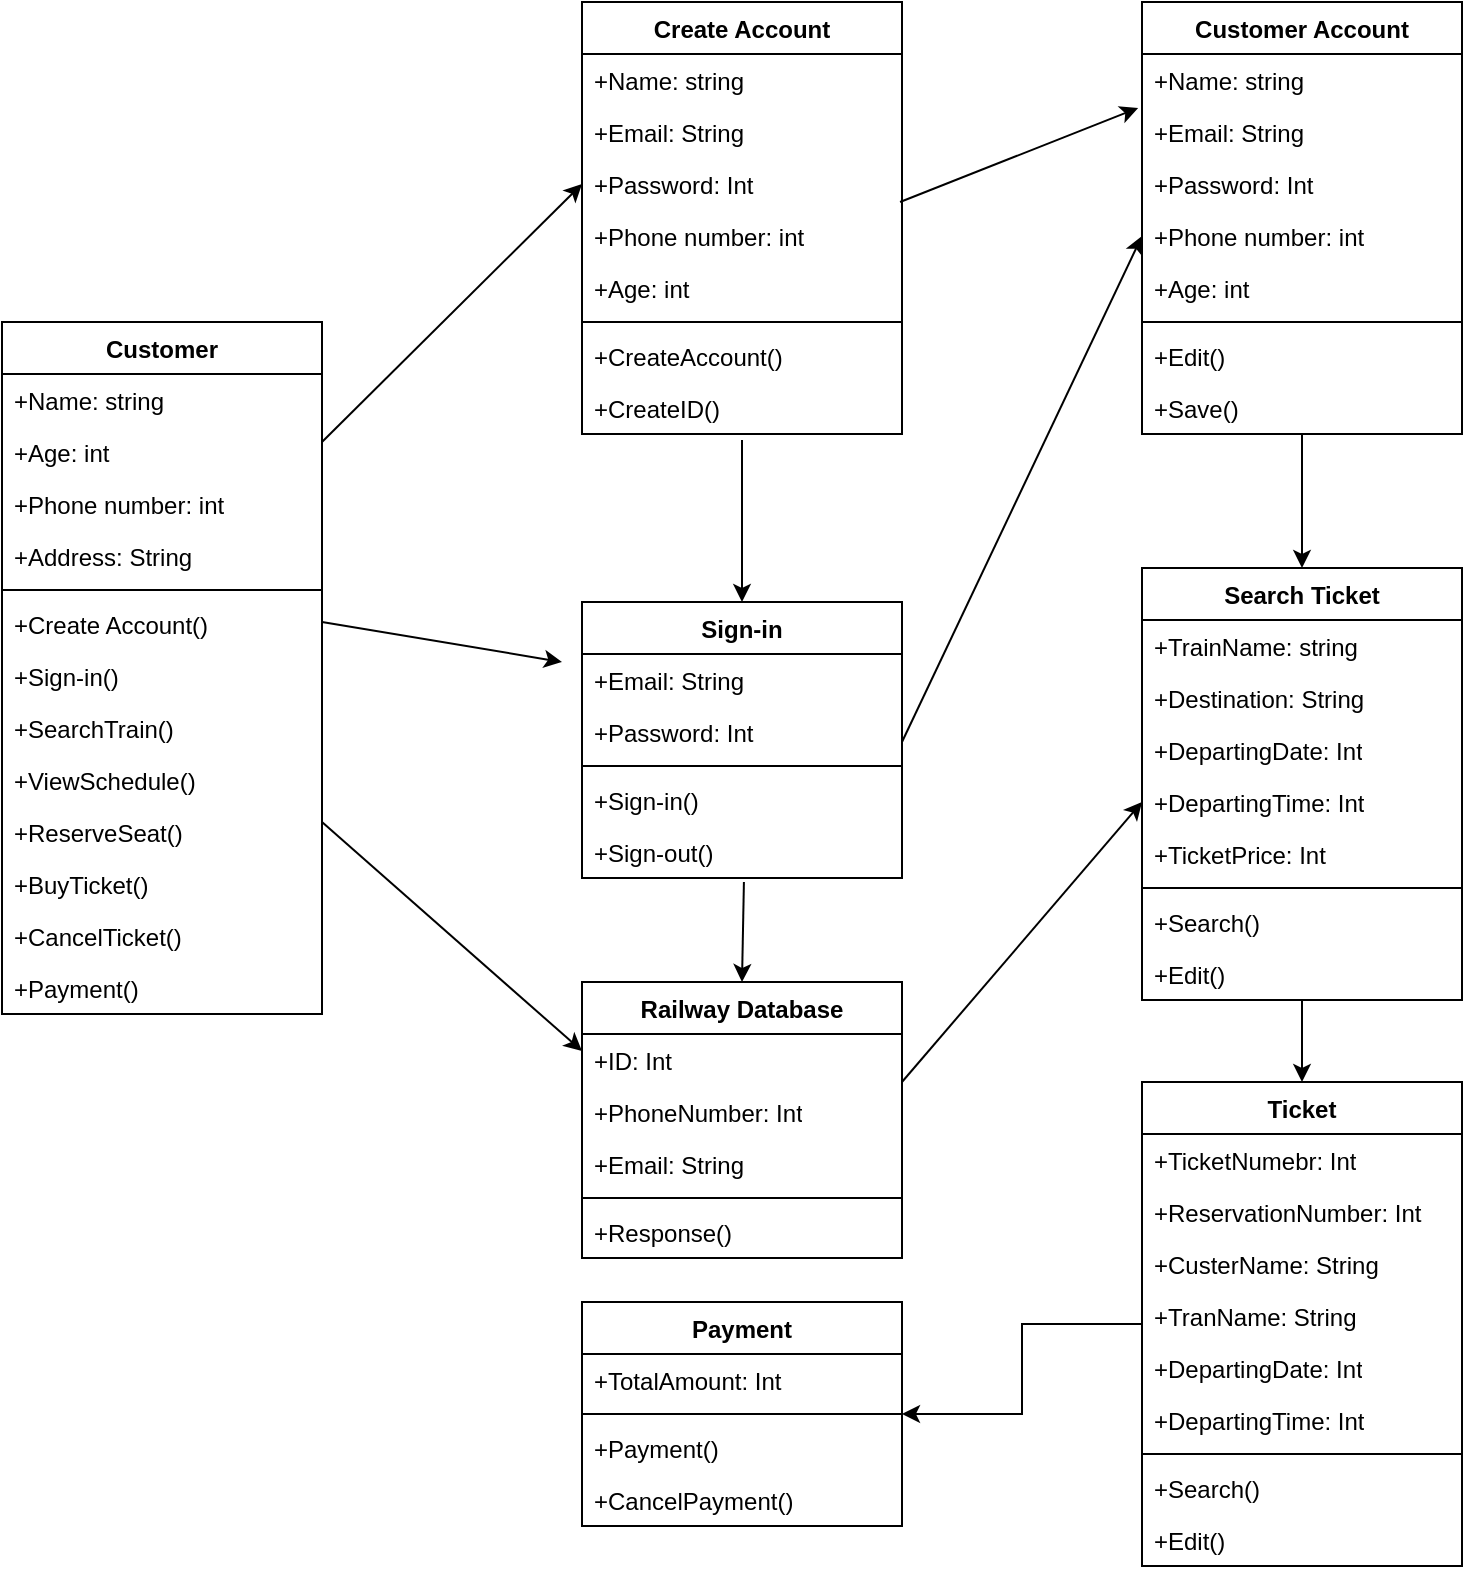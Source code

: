 <mxfile version="24.8.8">
  <diagram id="C5RBs43oDa-KdzZeNtuy" name="Page-1">
    <mxGraphModel dx="1568" dy="955" grid="1" gridSize="10" guides="1" tooltips="1" connect="1" arrows="1" fold="1" page="1" pageScale="1" pageWidth="827" pageHeight="1169" math="0" shadow="0">
      <root>
        <mxCell id="WIyWlLk6GJQsqaUBKTNV-0" />
        <mxCell id="WIyWlLk6GJQsqaUBKTNV-1" parent="WIyWlLk6GJQsqaUBKTNV-0" />
        <mxCell id="k1xAJ0lxzcQPZrAFqQ46-0" value="Customer" style="swimlane;fontStyle=1;align=center;verticalAlign=top;childLayout=stackLayout;horizontal=1;startSize=26;horizontalStack=0;resizeParent=1;resizeParentMax=0;resizeLast=0;collapsible=1;marginBottom=0;whiteSpace=wrap;html=1;" vertex="1" parent="WIyWlLk6GJQsqaUBKTNV-1">
          <mxGeometry x="60" y="230" width="160" height="346" as="geometry" />
        </mxCell>
        <mxCell id="k1xAJ0lxzcQPZrAFqQ46-1" value="+Name: string" style="text;strokeColor=none;fillColor=none;align=left;verticalAlign=top;spacingLeft=4;spacingRight=4;overflow=hidden;rotatable=0;points=[[0,0.5],[1,0.5]];portConstraint=eastwest;whiteSpace=wrap;html=1;" vertex="1" parent="k1xAJ0lxzcQPZrAFqQ46-0">
          <mxGeometry y="26" width="160" height="26" as="geometry" />
        </mxCell>
        <mxCell id="k1xAJ0lxzcQPZrAFqQ46-4" value="+Age: int&lt;div&gt;&lt;br&gt;&lt;/div&gt;" style="text;strokeColor=none;fillColor=none;align=left;verticalAlign=top;spacingLeft=4;spacingRight=4;overflow=hidden;rotatable=0;points=[[0,0.5],[1,0.5]];portConstraint=eastwest;whiteSpace=wrap;html=1;" vertex="1" parent="k1xAJ0lxzcQPZrAFqQ46-0">
          <mxGeometry y="52" width="160" height="26" as="geometry" />
        </mxCell>
        <mxCell id="k1xAJ0lxzcQPZrAFqQ46-6" value="+Phone number: int" style="text;strokeColor=none;fillColor=none;align=left;verticalAlign=top;spacingLeft=4;spacingRight=4;overflow=hidden;rotatable=0;points=[[0,0.5],[1,0.5]];portConstraint=eastwest;whiteSpace=wrap;html=1;" vertex="1" parent="k1xAJ0lxzcQPZrAFqQ46-0">
          <mxGeometry y="78" width="160" height="26" as="geometry" />
        </mxCell>
        <mxCell id="k1xAJ0lxzcQPZrAFqQ46-5" value="+Address: String" style="text;strokeColor=none;fillColor=none;align=left;verticalAlign=top;spacingLeft=4;spacingRight=4;overflow=hidden;rotatable=0;points=[[0,0.5],[1,0.5]];portConstraint=eastwest;whiteSpace=wrap;html=1;" vertex="1" parent="k1xAJ0lxzcQPZrAFqQ46-0">
          <mxGeometry y="104" width="160" height="26" as="geometry" />
        </mxCell>
        <mxCell id="k1xAJ0lxzcQPZrAFqQ46-2" value="" style="line;strokeWidth=1;fillColor=none;align=left;verticalAlign=middle;spacingTop=-1;spacingLeft=3;spacingRight=3;rotatable=0;labelPosition=right;points=[];portConstraint=eastwest;strokeColor=inherit;" vertex="1" parent="k1xAJ0lxzcQPZrAFqQ46-0">
          <mxGeometry y="130" width="160" height="8" as="geometry" />
        </mxCell>
        <mxCell id="k1xAJ0lxzcQPZrAFqQ46-3" value="+Create Account()" style="text;strokeColor=none;fillColor=none;align=left;verticalAlign=top;spacingLeft=4;spacingRight=4;overflow=hidden;rotatable=0;points=[[0,0.5],[1,0.5]];portConstraint=eastwest;whiteSpace=wrap;html=1;" vertex="1" parent="k1xAJ0lxzcQPZrAFqQ46-0">
          <mxGeometry y="138" width="160" height="26" as="geometry" />
        </mxCell>
        <mxCell id="k1xAJ0lxzcQPZrAFqQ46-7" value="+Sign-in()" style="text;strokeColor=none;fillColor=none;align=left;verticalAlign=top;spacingLeft=4;spacingRight=4;overflow=hidden;rotatable=0;points=[[0,0.5],[1,0.5]];portConstraint=eastwest;whiteSpace=wrap;html=1;" vertex="1" parent="k1xAJ0lxzcQPZrAFqQ46-0">
          <mxGeometry y="164" width="160" height="26" as="geometry" />
        </mxCell>
        <mxCell id="k1xAJ0lxzcQPZrAFqQ46-8" value="+SearchTrain()" style="text;strokeColor=none;fillColor=none;align=left;verticalAlign=top;spacingLeft=4;spacingRight=4;overflow=hidden;rotatable=0;points=[[0,0.5],[1,0.5]];portConstraint=eastwest;whiteSpace=wrap;html=1;" vertex="1" parent="k1xAJ0lxzcQPZrAFqQ46-0">
          <mxGeometry y="190" width="160" height="26" as="geometry" />
        </mxCell>
        <mxCell id="k1xAJ0lxzcQPZrAFqQ46-9" value="+ViewSchedule()" style="text;strokeColor=none;fillColor=none;align=left;verticalAlign=top;spacingLeft=4;spacingRight=4;overflow=hidden;rotatable=0;points=[[0,0.5],[1,0.5]];portConstraint=eastwest;whiteSpace=wrap;html=1;" vertex="1" parent="k1xAJ0lxzcQPZrAFqQ46-0">
          <mxGeometry y="216" width="160" height="26" as="geometry" />
        </mxCell>
        <mxCell id="k1xAJ0lxzcQPZrAFqQ46-10" value="+ReserveSeat()" style="text;strokeColor=none;fillColor=none;align=left;verticalAlign=top;spacingLeft=4;spacingRight=4;overflow=hidden;rotatable=0;points=[[0,0.5],[1,0.5]];portConstraint=eastwest;whiteSpace=wrap;html=1;" vertex="1" parent="k1xAJ0lxzcQPZrAFqQ46-0">
          <mxGeometry y="242" width="160" height="26" as="geometry" />
        </mxCell>
        <mxCell id="k1xAJ0lxzcQPZrAFqQ46-11" value="+BuyTicket()" style="text;strokeColor=none;fillColor=none;align=left;verticalAlign=top;spacingLeft=4;spacingRight=4;overflow=hidden;rotatable=0;points=[[0,0.5],[1,0.5]];portConstraint=eastwest;whiteSpace=wrap;html=1;" vertex="1" parent="k1xAJ0lxzcQPZrAFqQ46-0">
          <mxGeometry y="268" width="160" height="26" as="geometry" />
        </mxCell>
        <mxCell id="k1xAJ0lxzcQPZrAFqQ46-12" value="+CancelTicket()" style="text;strokeColor=none;fillColor=none;align=left;verticalAlign=top;spacingLeft=4;spacingRight=4;overflow=hidden;rotatable=0;points=[[0,0.5],[1,0.5]];portConstraint=eastwest;whiteSpace=wrap;html=1;" vertex="1" parent="k1xAJ0lxzcQPZrAFqQ46-0">
          <mxGeometry y="294" width="160" height="26" as="geometry" />
        </mxCell>
        <mxCell id="k1xAJ0lxzcQPZrAFqQ46-13" value="+Payment()" style="text;strokeColor=none;fillColor=none;align=left;verticalAlign=top;spacingLeft=4;spacingRight=4;overflow=hidden;rotatable=0;points=[[0,0.5],[1,0.5]];portConstraint=eastwest;whiteSpace=wrap;html=1;" vertex="1" parent="k1xAJ0lxzcQPZrAFqQ46-0">
          <mxGeometry y="320" width="160" height="26" as="geometry" />
        </mxCell>
        <mxCell id="k1xAJ0lxzcQPZrAFqQ46-14" value="Create Account" style="swimlane;fontStyle=1;align=center;verticalAlign=top;childLayout=stackLayout;horizontal=1;startSize=26;horizontalStack=0;resizeParent=1;resizeParentMax=0;resizeLast=0;collapsible=1;marginBottom=0;whiteSpace=wrap;html=1;" vertex="1" parent="WIyWlLk6GJQsqaUBKTNV-1">
          <mxGeometry x="350" y="70" width="160" height="216" as="geometry" />
        </mxCell>
        <mxCell id="k1xAJ0lxzcQPZrAFqQ46-19" value="+Name: string" style="text;strokeColor=none;fillColor=none;align=left;verticalAlign=top;spacingLeft=4;spacingRight=4;overflow=hidden;rotatable=0;points=[[0,0.5],[1,0.5]];portConstraint=eastwest;whiteSpace=wrap;html=1;" vertex="1" parent="k1xAJ0lxzcQPZrAFqQ46-14">
          <mxGeometry y="26" width="160" height="26" as="geometry" />
        </mxCell>
        <mxCell id="k1xAJ0lxzcQPZrAFqQ46-23" value="+Email: String" style="text;strokeColor=none;fillColor=none;align=left;verticalAlign=top;spacingLeft=4;spacingRight=4;overflow=hidden;rotatable=0;points=[[0,0.5],[1,0.5]];portConstraint=eastwest;whiteSpace=wrap;html=1;" vertex="1" parent="k1xAJ0lxzcQPZrAFqQ46-14">
          <mxGeometry y="52" width="160" height="26" as="geometry" />
        </mxCell>
        <mxCell id="k1xAJ0lxzcQPZrAFqQ46-22" value="+Password: Int" style="text;strokeColor=none;fillColor=none;align=left;verticalAlign=top;spacingLeft=4;spacingRight=4;overflow=hidden;rotatable=0;points=[[0,0.5],[1,0.5]];portConstraint=eastwest;whiteSpace=wrap;html=1;" vertex="1" parent="k1xAJ0lxzcQPZrAFqQ46-14">
          <mxGeometry y="78" width="160" height="26" as="geometry" />
        </mxCell>
        <mxCell id="k1xAJ0lxzcQPZrAFqQ46-21" value="+Phone number: int" style="text;strokeColor=none;fillColor=none;align=left;verticalAlign=top;spacingLeft=4;spacingRight=4;overflow=hidden;rotatable=0;points=[[0,0.5],[1,0.5]];portConstraint=eastwest;whiteSpace=wrap;html=1;" vertex="1" parent="k1xAJ0lxzcQPZrAFqQ46-14">
          <mxGeometry y="104" width="160" height="26" as="geometry" />
        </mxCell>
        <mxCell id="k1xAJ0lxzcQPZrAFqQ46-20" value="+Age: int&lt;div&gt;&lt;br&gt;&lt;/div&gt;" style="text;strokeColor=none;fillColor=none;align=left;verticalAlign=top;spacingLeft=4;spacingRight=4;overflow=hidden;rotatable=0;points=[[0,0.5],[1,0.5]];portConstraint=eastwest;whiteSpace=wrap;html=1;" vertex="1" parent="k1xAJ0lxzcQPZrAFqQ46-14">
          <mxGeometry y="130" width="160" height="26" as="geometry" />
        </mxCell>
        <mxCell id="k1xAJ0lxzcQPZrAFqQ46-16" value="" style="line;strokeWidth=1;fillColor=none;align=left;verticalAlign=middle;spacingTop=-1;spacingLeft=3;spacingRight=3;rotatable=0;labelPosition=right;points=[];portConstraint=eastwest;strokeColor=inherit;" vertex="1" parent="k1xAJ0lxzcQPZrAFqQ46-14">
          <mxGeometry y="156" width="160" height="8" as="geometry" />
        </mxCell>
        <mxCell id="k1xAJ0lxzcQPZrAFqQ46-17" value="+CreateAccount()" style="text;strokeColor=none;fillColor=none;align=left;verticalAlign=top;spacingLeft=4;spacingRight=4;overflow=hidden;rotatable=0;points=[[0,0.5],[1,0.5]];portConstraint=eastwest;whiteSpace=wrap;html=1;" vertex="1" parent="k1xAJ0lxzcQPZrAFqQ46-14">
          <mxGeometry y="164" width="160" height="26" as="geometry" />
        </mxCell>
        <mxCell id="k1xAJ0lxzcQPZrAFqQ46-40" value="+CreateID()" style="text;strokeColor=none;fillColor=none;align=left;verticalAlign=top;spacingLeft=4;spacingRight=4;overflow=hidden;rotatable=0;points=[[0,0.5],[1,0.5]];portConstraint=eastwest;whiteSpace=wrap;html=1;" vertex="1" parent="k1xAJ0lxzcQPZrAFqQ46-14">
          <mxGeometry y="190" width="160" height="26" as="geometry" />
        </mxCell>
        <mxCell id="k1xAJ0lxzcQPZrAFqQ46-25" value="Sign-in" style="swimlane;fontStyle=1;align=center;verticalAlign=top;childLayout=stackLayout;horizontal=1;startSize=26;horizontalStack=0;resizeParent=1;resizeParentMax=0;resizeLast=0;collapsible=1;marginBottom=0;whiteSpace=wrap;html=1;" vertex="1" parent="WIyWlLk6GJQsqaUBKTNV-1">
          <mxGeometry x="350" y="370" width="160" height="138" as="geometry" />
        </mxCell>
        <mxCell id="k1xAJ0lxzcQPZrAFqQ46-26" value="+Email: String" style="text;strokeColor=none;fillColor=none;align=left;verticalAlign=top;spacingLeft=4;spacingRight=4;overflow=hidden;rotatable=0;points=[[0,0.5],[1,0.5]];portConstraint=eastwest;whiteSpace=wrap;html=1;" vertex="1" parent="k1xAJ0lxzcQPZrAFqQ46-25">
          <mxGeometry y="26" width="160" height="26" as="geometry" />
        </mxCell>
        <mxCell id="k1xAJ0lxzcQPZrAFqQ46-29" value="+Password: Int" style="text;strokeColor=none;fillColor=none;align=left;verticalAlign=top;spacingLeft=4;spacingRight=4;overflow=hidden;rotatable=0;points=[[0,0.5],[1,0.5]];portConstraint=eastwest;whiteSpace=wrap;html=1;" vertex="1" parent="k1xAJ0lxzcQPZrAFqQ46-25">
          <mxGeometry y="52" width="160" height="26" as="geometry" />
        </mxCell>
        <mxCell id="k1xAJ0lxzcQPZrAFqQ46-27" value="" style="line;strokeWidth=1;fillColor=none;align=left;verticalAlign=middle;spacingTop=-1;spacingLeft=3;spacingRight=3;rotatable=0;labelPosition=right;points=[];portConstraint=eastwest;strokeColor=inherit;" vertex="1" parent="k1xAJ0lxzcQPZrAFqQ46-25">
          <mxGeometry y="78" width="160" height="8" as="geometry" />
        </mxCell>
        <mxCell id="k1xAJ0lxzcQPZrAFqQ46-28" value="+Sign-in()" style="text;strokeColor=none;fillColor=none;align=left;verticalAlign=top;spacingLeft=4;spacingRight=4;overflow=hidden;rotatable=0;points=[[0,0.5],[1,0.5]];portConstraint=eastwest;whiteSpace=wrap;html=1;" vertex="1" parent="k1xAJ0lxzcQPZrAFqQ46-25">
          <mxGeometry y="86" width="160" height="26" as="geometry" />
        </mxCell>
        <mxCell id="k1xAJ0lxzcQPZrAFqQ46-35" value="+Sign-out()" style="text;strokeColor=none;fillColor=none;align=left;verticalAlign=top;spacingLeft=4;spacingRight=4;overflow=hidden;rotatable=0;points=[[0,0.5],[1,0.5]];portConstraint=eastwest;whiteSpace=wrap;html=1;" vertex="1" parent="k1xAJ0lxzcQPZrAFqQ46-25">
          <mxGeometry y="112" width="160" height="26" as="geometry" />
        </mxCell>
        <mxCell id="k1xAJ0lxzcQPZrAFqQ46-36" value="Railway Database" style="swimlane;fontStyle=1;align=center;verticalAlign=top;childLayout=stackLayout;horizontal=1;startSize=26;horizontalStack=0;resizeParent=1;resizeParentMax=0;resizeLast=0;collapsible=1;marginBottom=0;whiteSpace=wrap;html=1;" vertex="1" parent="WIyWlLk6GJQsqaUBKTNV-1">
          <mxGeometry x="350" y="560" width="160" height="138" as="geometry" />
        </mxCell>
        <mxCell id="k1xAJ0lxzcQPZrAFqQ46-99" value="+ID: Int" style="text;strokeColor=none;fillColor=none;align=left;verticalAlign=top;spacingLeft=4;spacingRight=4;overflow=hidden;rotatable=0;points=[[0,0.5],[1,0.5]];portConstraint=eastwest;whiteSpace=wrap;html=1;" vertex="1" parent="k1xAJ0lxzcQPZrAFqQ46-36">
          <mxGeometry y="26" width="160" height="26" as="geometry" />
        </mxCell>
        <mxCell id="k1xAJ0lxzcQPZrAFqQ46-100" value="+PhoneNumber: Int" style="text;strokeColor=none;fillColor=none;align=left;verticalAlign=top;spacingLeft=4;spacingRight=4;overflow=hidden;rotatable=0;points=[[0,0.5],[1,0.5]];portConstraint=eastwest;whiteSpace=wrap;html=1;" vertex="1" parent="k1xAJ0lxzcQPZrAFqQ46-36">
          <mxGeometry y="52" width="160" height="26" as="geometry" />
        </mxCell>
        <mxCell id="k1xAJ0lxzcQPZrAFqQ46-37" value="+Email: String" style="text;strokeColor=none;fillColor=none;align=left;verticalAlign=top;spacingLeft=4;spacingRight=4;overflow=hidden;rotatable=0;points=[[0,0.5],[1,0.5]];portConstraint=eastwest;whiteSpace=wrap;html=1;" vertex="1" parent="k1xAJ0lxzcQPZrAFqQ46-36">
          <mxGeometry y="78" width="160" height="26" as="geometry" />
        </mxCell>
        <mxCell id="k1xAJ0lxzcQPZrAFqQ46-38" value="" style="line;strokeWidth=1;fillColor=none;align=left;verticalAlign=middle;spacingTop=-1;spacingLeft=3;spacingRight=3;rotatable=0;labelPosition=right;points=[];portConstraint=eastwest;strokeColor=inherit;" vertex="1" parent="k1xAJ0lxzcQPZrAFqQ46-36">
          <mxGeometry y="104" width="160" height="8" as="geometry" />
        </mxCell>
        <mxCell id="k1xAJ0lxzcQPZrAFqQ46-39" value="+Response()" style="text;strokeColor=none;fillColor=none;align=left;verticalAlign=top;spacingLeft=4;spacingRight=4;overflow=hidden;rotatable=0;points=[[0,0.5],[1,0.5]];portConstraint=eastwest;whiteSpace=wrap;html=1;" vertex="1" parent="k1xAJ0lxzcQPZrAFqQ46-36">
          <mxGeometry y="112" width="160" height="26" as="geometry" />
        </mxCell>
        <mxCell id="k1xAJ0lxzcQPZrAFqQ46-41" value="" style="endArrow=classic;html=1;rounded=0;entryX=0;entryY=0.5;entryDx=0;entryDy=0;" edge="1" parent="WIyWlLk6GJQsqaUBKTNV-1" target="k1xAJ0lxzcQPZrAFqQ46-22">
          <mxGeometry width="50" height="50" relative="1" as="geometry">
            <mxPoint x="220" y="290" as="sourcePoint" />
            <mxPoint x="270" y="240" as="targetPoint" />
          </mxGeometry>
        </mxCell>
        <mxCell id="k1xAJ0lxzcQPZrAFqQ46-42" value="" style="endArrow=classic;html=1;rounded=0;" edge="1" parent="WIyWlLk6GJQsqaUBKTNV-1">
          <mxGeometry width="50" height="50" relative="1" as="geometry">
            <mxPoint x="220" y="380" as="sourcePoint" />
            <mxPoint x="340" y="400" as="targetPoint" />
          </mxGeometry>
        </mxCell>
        <mxCell id="k1xAJ0lxzcQPZrAFqQ46-43" value="" style="endArrow=classic;html=1;rounded=0;entryX=0;entryY=0.25;entryDx=0;entryDy=0;" edge="1" parent="WIyWlLk6GJQsqaUBKTNV-1" target="k1xAJ0lxzcQPZrAFqQ46-36">
          <mxGeometry width="50" height="50" relative="1" as="geometry">
            <mxPoint x="220" y="480" as="sourcePoint" />
            <mxPoint x="270" y="430" as="targetPoint" />
          </mxGeometry>
        </mxCell>
        <mxCell id="k1xAJ0lxzcQPZrAFqQ46-44" value="" style="endArrow=classic;html=1;rounded=0;exitX=0.5;exitY=1.115;exitDx=0;exitDy=0;exitPerimeter=0;entryX=0.5;entryY=0;entryDx=0;entryDy=0;" edge="1" parent="WIyWlLk6GJQsqaUBKTNV-1" source="k1xAJ0lxzcQPZrAFqQ46-40" target="k1xAJ0lxzcQPZrAFqQ46-25">
          <mxGeometry width="50" height="50" relative="1" as="geometry">
            <mxPoint x="600" y="420" as="sourcePoint" />
            <mxPoint x="650" y="370" as="targetPoint" />
          </mxGeometry>
        </mxCell>
        <mxCell id="k1xAJ0lxzcQPZrAFqQ46-45" value="" style="endArrow=classic;html=1;rounded=0;exitX=0.506;exitY=1.077;exitDx=0;exitDy=0;exitPerimeter=0;entryX=0.5;entryY=0;entryDx=0;entryDy=0;" edge="1" parent="WIyWlLk6GJQsqaUBKTNV-1" source="k1xAJ0lxzcQPZrAFqQ46-35" target="k1xAJ0lxzcQPZrAFqQ46-36">
          <mxGeometry width="50" height="50" relative="1" as="geometry">
            <mxPoint x="600" y="420" as="sourcePoint" />
            <mxPoint x="650" y="370" as="targetPoint" />
          </mxGeometry>
        </mxCell>
        <mxCell id="k1xAJ0lxzcQPZrAFqQ46-72" value="" style="edgeStyle=orthogonalEdgeStyle;rounded=0;orthogonalLoop=1;jettySize=auto;html=1;" edge="1" parent="WIyWlLk6GJQsqaUBKTNV-1" source="k1xAJ0lxzcQPZrAFqQ46-50" target="k1xAJ0lxzcQPZrAFqQ46-62">
          <mxGeometry relative="1" as="geometry" />
        </mxCell>
        <mxCell id="k1xAJ0lxzcQPZrAFqQ46-50" value="Customer Account" style="swimlane;fontStyle=1;align=center;verticalAlign=top;childLayout=stackLayout;horizontal=1;startSize=26;horizontalStack=0;resizeParent=1;resizeParentMax=0;resizeLast=0;collapsible=1;marginBottom=0;whiteSpace=wrap;html=1;" vertex="1" parent="WIyWlLk6GJQsqaUBKTNV-1">
          <mxGeometry x="630" y="70" width="160" height="216" as="geometry" />
        </mxCell>
        <mxCell id="k1xAJ0lxzcQPZrAFqQ46-51" value="+Name: string" style="text;strokeColor=none;fillColor=none;align=left;verticalAlign=top;spacingLeft=4;spacingRight=4;overflow=hidden;rotatable=0;points=[[0,0.5],[1,0.5]];portConstraint=eastwest;whiteSpace=wrap;html=1;" vertex="1" parent="k1xAJ0lxzcQPZrAFqQ46-50">
          <mxGeometry y="26" width="160" height="26" as="geometry" />
        </mxCell>
        <mxCell id="k1xAJ0lxzcQPZrAFqQ46-52" value="+Email: String" style="text;strokeColor=none;fillColor=none;align=left;verticalAlign=top;spacingLeft=4;spacingRight=4;overflow=hidden;rotatable=0;points=[[0,0.5],[1,0.5]];portConstraint=eastwest;whiteSpace=wrap;html=1;" vertex="1" parent="k1xAJ0lxzcQPZrAFqQ46-50">
          <mxGeometry y="52" width="160" height="26" as="geometry" />
        </mxCell>
        <mxCell id="k1xAJ0lxzcQPZrAFqQ46-53" value="+Password: Int" style="text;strokeColor=none;fillColor=none;align=left;verticalAlign=top;spacingLeft=4;spacingRight=4;overflow=hidden;rotatable=0;points=[[0,0.5],[1,0.5]];portConstraint=eastwest;whiteSpace=wrap;html=1;" vertex="1" parent="k1xAJ0lxzcQPZrAFqQ46-50">
          <mxGeometry y="78" width="160" height="26" as="geometry" />
        </mxCell>
        <mxCell id="k1xAJ0lxzcQPZrAFqQ46-55" value="+Phone number: int" style="text;strokeColor=none;fillColor=none;align=left;verticalAlign=top;spacingLeft=4;spacingRight=4;overflow=hidden;rotatable=0;points=[[0,0.5],[1,0.5]];portConstraint=eastwest;whiteSpace=wrap;html=1;" vertex="1" parent="k1xAJ0lxzcQPZrAFqQ46-50">
          <mxGeometry y="104" width="160" height="26" as="geometry" />
        </mxCell>
        <mxCell id="k1xAJ0lxzcQPZrAFqQ46-56" value="+Age: int&lt;div&gt;&lt;br&gt;&lt;/div&gt;" style="text;strokeColor=none;fillColor=none;align=left;verticalAlign=top;spacingLeft=4;spacingRight=4;overflow=hidden;rotatable=0;points=[[0,0.5],[1,0.5]];portConstraint=eastwest;whiteSpace=wrap;html=1;" vertex="1" parent="k1xAJ0lxzcQPZrAFqQ46-50">
          <mxGeometry y="130" width="160" height="26" as="geometry" />
        </mxCell>
        <mxCell id="k1xAJ0lxzcQPZrAFqQ46-57" value="" style="line;strokeWidth=1;fillColor=none;align=left;verticalAlign=middle;spacingTop=-1;spacingLeft=3;spacingRight=3;rotatable=0;labelPosition=right;points=[];portConstraint=eastwest;strokeColor=inherit;" vertex="1" parent="k1xAJ0lxzcQPZrAFqQ46-50">
          <mxGeometry y="156" width="160" height="8" as="geometry" />
        </mxCell>
        <mxCell id="k1xAJ0lxzcQPZrAFqQ46-58" value="+Edit()" style="text;strokeColor=none;fillColor=none;align=left;verticalAlign=top;spacingLeft=4;spacingRight=4;overflow=hidden;rotatable=0;points=[[0,0.5],[1,0.5]];portConstraint=eastwest;whiteSpace=wrap;html=1;" vertex="1" parent="k1xAJ0lxzcQPZrAFqQ46-50">
          <mxGeometry y="164" width="160" height="26" as="geometry" />
        </mxCell>
        <mxCell id="k1xAJ0lxzcQPZrAFqQ46-59" value="+Save()" style="text;strokeColor=none;fillColor=none;align=left;verticalAlign=top;spacingLeft=4;spacingRight=4;overflow=hidden;rotatable=0;points=[[0,0.5],[1,0.5]];portConstraint=eastwest;whiteSpace=wrap;html=1;" vertex="1" parent="k1xAJ0lxzcQPZrAFqQ46-50">
          <mxGeometry y="190" width="160" height="26" as="geometry" />
        </mxCell>
        <mxCell id="k1xAJ0lxzcQPZrAFqQ46-60" value="" style="endArrow=classic;html=1;rounded=0;exitX=0.994;exitY=-0.154;exitDx=0;exitDy=0;exitPerimeter=0;entryX=-0.012;entryY=0.038;entryDx=0;entryDy=0;entryPerimeter=0;" edge="1" parent="WIyWlLk6GJQsqaUBKTNV-1" source="k1xAJ0lxzcQPZrAFqQ46-21" target="k1xAJ0lxzcQPZrAFqQ46-52">
          <mxGeometry width="50" height="50" relative="1" as="geometry">
            <mxPoint x="600" y="420" as="sourcePoint" />
            <mxPoint x="650" y="370" as="targetPoint" />
          </mxGeometry>
        </mxCell>
        <mxCell id="k1xAJ0lxzcQPZrAFqQ46-61" value="" style="endArrow=classic;html=1;rounded=0;entryX=0;entryY=0.5;entryDx=0;entryDy=0;" edge="1" parent="WIyWlLk6GJQsqaUBKTNV-1" target="k1xAJ0lxzcQPZrAFqQ46-55">
          <mxGeometry width="50" height="50" relative="1" as="geometry">
            <mxPoint x="510" y="440" as="sourcePoint" />
            <mxPoint x="600" y="290" as="targetPoint" />
          </mxGeometry>
        </mxCell>
        <mxCell id="k1xAJ0lxzcQPZrAFqQ46-82" value="" style="edgeStyle=orthogonalEdgeStyle;rounded=0;orthogonalLoop=1;jettySize=auto;html=1;" edge="1" parent="WIyWlLk6GJQsqaUBKTNV-1" source="k1xAJ0lxzcQPZrAFqQ46-62" target="k1xAJ0lxzcQPZrAFqQ46-74">
          <mxGeometry relative="1" as="geometry" />
        </mxCell>
        <mxCell id="k1xAJ0lxzcQPZrAFqQ46-62" value="Search Ticket" style="swimlane;fontStyle=1;align=center;verticalAlign=top;childLayout=stackLayout;horizontal=1;startSize=26;horizontalStack=0;resizeParent=1;resizeParentMax=0;resizeLast=0;collapsible=1;marginBottom=0;whiteSpace=wrap;html=1;" vertex="1" parent="WIyWlLk6GJQsqaUBKTNV-1">
          <mxGeometry x="630" y="353" width="160" height="216" as="geometry" />
        </mxCell>
        <mxCell id="k1xAJ0lxzcQPZrAFqQ46-63" value="+TrainName: string" style="text;strokeColor=none;fillColor=none;align=left;verticalAlign=top;spacingLeft=4;spacingRight=4;overflow=hidden;rotatable=0;points=[[0,0.5],[1,0.5]];portConstraint=eastwest;whiteSpace=wrap;html=1;" vertex="1" parent="k1xAJ0lxzcQPZrAFqQ46-62">
          <mxGeometry y="26" width="160" height="26" as="geometry" />
        </mxCell>
        <mxCell id="k1xAJ0lxzcQPZrAFqQ46-64" value="+Destination: String" style="text;strokeColor=none;fillColor=none;align=left;verticalAlign=top;spacingLeft=4;spacingRight=4;overflow=hidden;rotatable=0;points=[[0,0.5],[1,0.5]];portConstraint=eastwest;whiteSpace=wrap;html=1;" vertex="1" parent="k1xAJ0lxzcQPZrAFqQ46-62">
          <mxGeometry y="52" width="160" height="26" as="geometry" />
        </mxCell>
        <mxCell id="k1xAJ0lxzcQPZrAFqQ46-65" value="+DepartingDate: Int" style="text;strokeColor=none;fillColor=none;align=left;verticalAlign=top;spacingLeft=4;spacingRight=4;overflow=hidden;rotatable=0;points=[[0,0.5],[1,0.5]];portConstraint=eastwest;whiteSpace=wrap;html=1;" vertex="1" parent="k1xAJ0lxzcQPZrAFqQ46-62">
          <mxGeometry y="78" width="160" height="26" as="geometry" />
        </mxCell>
        <mxCell id="k1xAJ0lxzcQPZrAFqQ46-66" value="+DepartingTime: Int" style="text;strokeColor=none;fillColor=none;align=left;verticalAlign=top;spacingLeft=4;spacingRight=4;overflow=hidden;rotatable=0;points=[[0,0.5],[1,0.5]];portConstraint=eastwest;whiteSpace=wrap;html=1;" vertex="1" parent="k1xAJ0lxzcQPZrAFqQ46-62">
          <mxGeometry y="104" width="160" height="26" as="geometry" />
        </mxCell>
        <mxCell id="k1xAJ0lxzcQPZrAFqQ46-83" value="+TicketPrice: Int" style="text;strokeColor=none;fillColor=none;align=left;verticalAlign=top;spacingLeft=4;spacingRight=4;overflow=hidden;rotatable=0;points=[[0,0.5],[1,0.5]];portConstraint=eastwest;whiteSpace=wrap;html=1;" vertex="1" parent="k1xAJ0lxzcQPZrAFqQ46-62">
          <mxGeometry y="130" width="160" height="26" as="geometry" />
        </mxCell>
        <mxCell id="k1xAJ0lxzcQPZrAFqQ46-69" value="" style="line;strokeWidth=1;fillColor=none;align=left;verticalAlign=middle;spacingTop=-1;spacingLeft=3;spacingRight=3;rotatable=0;labelPosition=right;points=[];portConstraint=eastwest;strokeColor=inherit;" vertex="1" parent="k1xAJ0lxzcQPZrAFqQ46-62">
          <mxGeometry y="156" width="160" height="8" as="geometry" />
        </mxCell>
        <mxCell id="k1xAJ0lxzcQPZrAFqQ46-70" value="+Search()" style="text;strokeColor=none;fillColor=none;align=left;verticalAlign=top;spacingLeft=4;spacingRight=4;overflow=hidden;rotatable=0;points=[[0,0.5],[1,0.5]];portConstraint=eastwest;whiteSpace=wrap;html=1;" vertex="1" parent="k1xAJ0lxzcQPZrAFqQ46-62">
          <mxGeometry y="164" width="160" height="26" as="geometry" />
        </mxCell>
        <mxCell id="k1xAJ0lxzcQPZrAFqQ46-71" value="+Edit()" style="text;strokeColor=none;fillColor=none;align=left;verticalAlign=top;spacingLeft=4;spacingRight=4;overflow=hidden;rotatable=0;points=[[0,0.5],[1,0.5]];portConstraint=eastwest;whiteSpace=wrap;html=1;" vertex="1" parent="k1xAJ0lxzcQPZrAFqQ46-62">
          <mxGeometry y="190" width="160" height="26" as="geometry" />
        </mxCell>
        <mxCell id="k1xAJ0lxzcQPZrAFqQ46-98" value="" style="edgeStyle=orthogonalEdgeStyle;rounded=0;orthogonalLoop=1;jettySize=auto;html=1;" edge="1" parent="WIyWlLk6GJQsqaUBKTNV-1" source="k1xAJ0lxzcQPZrAFqQ46-74" target="k1xAJ0lxzcQPZrAFqQ46-88">
          <mxGeometry relative="1" as="geometry" />
        </mxCell>
        <mxCell id="k1xAJ0lxzcQPZrAFqQ46-74" value="Ticket" style="swimlane;fontStyle=1;align=center;verticalAlign=top;childLayout=stackLayout;horizontal=1;startSize=26;horizontalStack=0;resizeParent=1;resizeParentMax=0;resizeLast=0;collapsible=1;marginBottom=0;whiteSpace=wrap;html=1;" vertex="1" parent="WIyWlLk6GJQsqaUBKTNV-1">
          <mxGeometry x="630" y="610" width="160" height="242" as="geometry" />
        </mxCell>
        <mxCell id="k1xAJ0lxzcQPZrAFqQ46-75" value="+TicketNumebr: Int" style="text;strokeColor=none;fillColor=none;align=left;verticalAlign=top;spacingLeft=4;spacingRight=4;overflow=hidden;rotatable=0;points=[[0,0.5],[1,0.5]];portConstraint=eastwest;whiteSpace=wrap;html=1;" vertex="1" parent="k1xAJ0lxzcQPZrAFqQ46-74">
          <mxGeometry y="26" width="160" height="26" as="geometry" />
        </mxCell>
        <mxCell id="k1xAJ0lxzcQPZrAFqQ46-85" value="+ReservationNumber: Int" style="text;strokeColor=none;fillColor=none;align=left;verticalAlign=top;spacingLeft=4;spacingRight=4;overflow=hidden;rotatable=0;points=[[0,0.5],[1,0.5]];portConstraint=eastwest;whiteSpace=wrap;html=1;" vertex="1" parent="k1xAJ0lxzcQPZrAFqQ46-74">
          <mxGeometry y="52" width="160" height="26" as="geometry" />
        </mxCell>
        <mxCell id="k1xAJ0lxzcQPZrAFqQ46-76" value="+CusterName: String" style="text;strokeColor=none;fillColor=none;align=left;verticalAlign=top;spacingLeft=4;spacingRight=4;overflow=hidden;rotatable=0;points=[[0,0.5],[1,0.5]];portConstraint=eastwest;whiteSpace=wrap;html=1;" vertex="1" parent="k1xAJ0lxzcQPZrAFqQ46-74">
          <mxGeometry y="78" width="160" height="26" as="geometry" />
        </mxCell>
        <mxCell id="k1xAJ0lxzcQPZrAFqQ46-77" value="+TranName: String" style="text;strokeColor=none;fillColor=none;align=left;verticalAlign=top;spacingLeft=4;spacingRight=4;overflow=hidden;rotatable=0;points=[[0,0.5],[1,0.5]];portConstraint=eastwest;whiteSpace=wrap;html=1;" vertex="1" parent="k1xAJ0lxzcQPZrAFqQ46-74">
          <mxGeometry y="104" width="160" height="26" as="geometry" />
        </mxCell>
        <mxCell id="k1xAJ0lxzcQPZrAFqQ46-78" value="+DepartingDate: Int" style="text;strokeColor=none;fillColor=none;align=left;verticalAlign=top;spacingLeft=4;spacingRight=4;overflow=hidden;rotatable=0;points=[[0,0.5],[1,0.5]];portConstraint=eastwest;whiteSpace=wrap;html=1;" vertex="1" parent="k1xAJ0lxzcQPZrAFqQ46-74">
          <mxGeometry y="130" width="160" height="26" as="geometry" />
        </mxCell>
        <mxCell id="k1xAJ0lxzcQPZrAFqQ46-84" value="+DepartingTime: Int" style="text;strokeColor=none;fillColor=none;align=left;verticalAlign=top;spacingLeft=4;spacingRight=4;overflow=hidden;rotatable=0;points=[[0,0.5],[1,0.5]];portConstraint=eastwest;whiteSpace=wrap;html=1;" vertex="1" parent="k1xAJ0lxzcQPZrAFqQ46-74">
          <mxGeometry y="156" width="160" height="26" as="geometry" />
        </mxCell>
        <mxCell id="k1xAJ0lxzcQPZrAFqQ46-79" value="" style="line;strokeWidth=1;fillColor=none;align=left;verticalAlign=middle;spacingTop=-1;spacingLeft=3;spacingRight=3;rotatable=0;labelPosition=right;points=[];portConstraint=eastwest;strokeColor=inherit;" vertex="1" parent="k1xAJ0lxzcQPZrAFqQ46-74">
          <mxGeometry y="182" width="160" height="8" as="geometry" />
        </mxCell>
        <mxCell id="k1xAJ0lxzcQPZrAFqQ46-80" value="+Search()" style="text;strokeColor=none;fillColor=none;align=left;verticalAlign=top;spacingLeft=4;spacingRight=4;overflow=hidden;rotatable=0;points=[[0,0.5],[1,0.5]];portConstraint=eastwest;whiteSpace=wrap;html=1;" vertex="1" parent="k1xAJ0lxzcQPZrAFqQ46-74">
          <mxGeometry y="190" width="160" height="26" as="geometry" />
        </mxCell>
        <mxCell id="k1xAJ0lxzcQPZrAFqQ46-81" value="+Edit()" style="text;strokeColor=none;fillColor=none;align=left;verticalAlign=top;spacingLeft=4;spacingRight=4;overflow=hidden;rotatable=0;points=[[0,0.5],[1,0.5]];portConstraint=eastwest;whiteSpace=wrap;html=1;" vertex="1" parent="k1xAJ0lxzcQPZrAFqQ46-74">
          <mxGeometry y="216" width="160" height="26" as="geometry" />
        </mxCell>
        <mxCell id="k1xAJ0lxzcQPZrAFqQ46-86" value="" style="endArrow=classic;html=1;rounded=0;entryX=0;entryY=0.5;entryDx=0;entryDy=0;" edge="1" parent="WIyWlLk6GJQsqaUBKTNV-1" target="k1xAJ0lxzcQPZrAFqQ46-66">
          <mxGeometry width="50" height="50" relative="1" as="geometry">
            <mxPoint x="510" y="610" as="sourcePoint" />
            <mxPoint x="560" y="560" as="targetPoint" />
          </mxGeometry>
        </mxCell>
        <mxCell id="k1xAJ0lxzcQPZrAFqQ46-88" value="Payment" style="swimlane;fontStyle=1;align=center;verticalAlign=top;childLayout=stackLayout;horizontal=1;startSize=26;horizontalStack=0;resizeParent=1;resizeParentMax=0;resizeLast=0;collapsible=1;marginBottom=0;whiteSpace=wrap;html=1;" vertex="1" parent="WIyWlLk6GJQsqaUBKTNV-1">
          <mxGeometry x="350" y="720" width="160" height="112" as="geometry" />
        </mxCell>
        <mxCell id="k1xAJ0lxzcQPZrAFqQ46-90" value="+TotalAmount: Int" style="text;strokeColor=none;fillColor=none;align=left;verticalAlign=top;spacingLeft=4;spacingRight=4;overflow=hidden;rotatable=0;points=[[0,0.5],[1,0.5]];portConstraint=eastwest;whiteSpace=wrap;html=1;" vertex="1" parent="k1xAJ0lxzcQPZrAFqQ46-88">
          <mxGeometry y="26" width="160" height="26" as="geometry" />
        </mxCell>
        <mxCell id="k1xAJ0lxzcQPZrAFqQ46-95" value="" style="line;strokeWidth=1;fillColor=none;align=left;verticalAlign=middle;spacingTop=-1;spacingLeft=3;spacingRight=3;rotatable=0;labelPosition=right;points=[];portConstraint=eastwest;strokeColor=inherit;" vertex="1" parent="k1xAJ0lxzcQPZrAFqQ46-88">
          <mxGeometry y="52" width="160" height="8" as="geometry" />
        </mxCell>
        <mxCell id="k1xAJ0lxzcQPZrAFqQ46-96" value="+Payment()" style="text;strokeColor=none;fillColor=none;align=left;verticalAlign=top;spacingLeft=4;spacingRight=4;overflow=hidden;rotatable=0;points=[[0,0.5],[1,0.5]];portConstraint=eastwest;whiteSpace=wrap;html=1;" vertex="1" parent="k1xAJ0lxzcQPZrAFqQ46-88">
          <mxGeometry y="60" width="160" height="26" as="geometry" />
        </mxCell>
        <mxCell id="k1xAJ0lxzcQPZrAFqQ46-97" value="+CancelPayment()" style="text;strokeColor=none;fillColor=none;align=left;verticalAlign=top;spacingLeft=4;spacingRight=4;overflow=hidden;rotatable=0;points=[[0,0.5],[1,0.5]];portConstraint=eastwest;whiteSpace=wrap;html=1;" vertex="1" parent="k1xAJ0lxzcQPZrAFqQ46-88">
          <mxGeometry y="86" width="160" height="26" as="geometry" />
        </mxCell>
      </root>
    </mxGraphModel>
  </diagram>
</mxfile>
